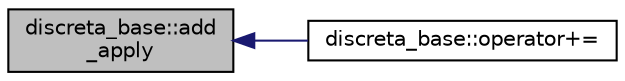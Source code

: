 digraph "discreta_base::add_apply"
{
  edge [fontname="Helvetica",fontsize="10",labelfontname="Helvetica",labelfontsize="10"];
  node [fontname="Helvetica",fontsize="10",shape=record];
  rankdir="LR";
  Node111 [label="discreta_base::add\l_apply",height=0.2,width=0.4,color="black", fillcolor="grey75", style="filled", fontcolor="black"];
  Node111 -> Node112 [dir="back",color="midnightblue",fontsize="10",style="solid",fontname="Helvetica"];
  Node112 [label="discreta_base::operator+=",height=0.2,width=0.4,color="black", fillcolor="white", style="filled",URL="$d7/d71/classdiscreta__base.html#ad0b0a337ccba39d87fe21ffe15bef951"];
}
